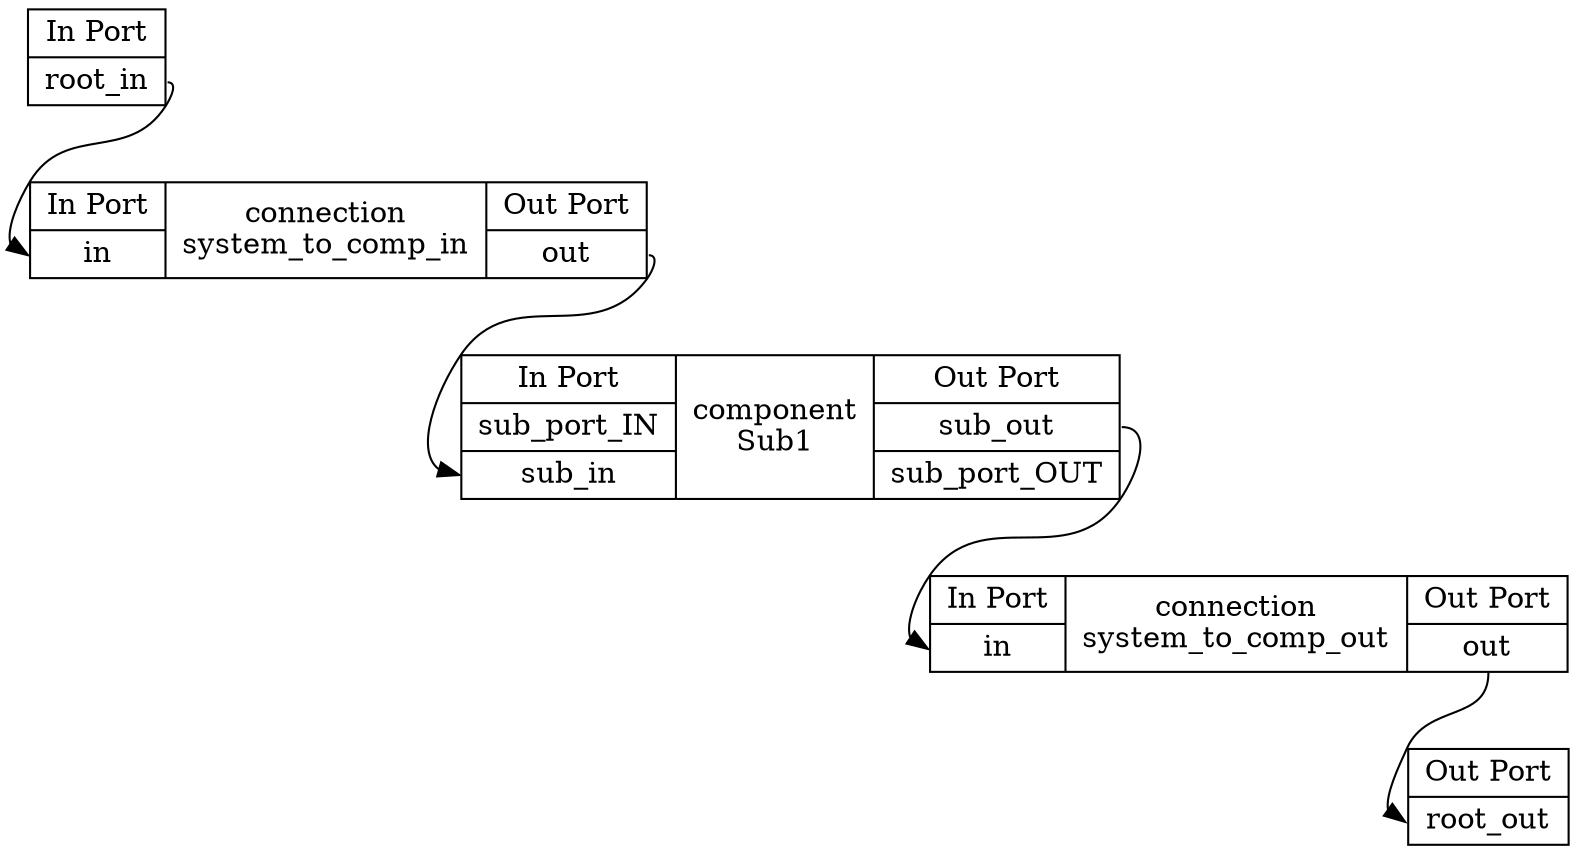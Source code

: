 digraph "component:$$AWAS#Root_two_references_Instance" {

  rankdir=TB

   "component:$$AWAS$Root_two_references_Instance#Sub1" [label="{In Port|<sub_port_IN>sub_port_IN|<sub_in>sub_in} |component\nSub1|{Out Port|<sub_out>sub_out|<sub_port_OUT>sub_port_OUT} ",  shape="record"] 
   "connection:$$AWAS$Root_two_references_Instance#system_to_comp_in" [label="{In Port|<in>in} |connection\nsystem_to_comp_in|{Out Port|<out>out} ",  shape="record"] 
   "connection:$$AWAS$Root_two_references_Instance#system_to_comp_out" [label="{In Port|<in>in} |connection\nsystem_to_comp_out|{Out Port|<out>out} ",  shape="record"] 
   "port-in:$$AWAS$Root_two_references_Instance#root_in" [label="{In Port|<root_in>root_in}", rank="source", shape="record"] 
   "port-out:$$AWAS$Root_two_references_Instance#root_out" [label="{Out Port|<root_out>root_out}", rank="sink", shape="record"] 

   "component:$$AWAS$Root_two_references_Instance#Sub1" -> "connection:$$AWAS$Root_two_references_Instance#system_to_comp_out" [headport=in, tailport=sub_out] 
   "connection:$$AWAS$Root_two_references_Instance#system_to_comp_in" -> "component:$$AWAS$Root_two_references_Instance#Sub1" [headport=sub_in, tailport=out] 
   "connection:$$AWAS$Root_two_references_Instance#system_to_comp_out" -> "port-out:$$AWAS$Root_two_references_Instance#root_out" [headport=root_out, tailport=out] 
   "port-in:$$AWAS$Root_two_references_Instance#root_in" -> "connection:$$AWAS$Root_two_references_Instance#system_to_comp_in" [headport=in, tailport=root_in] 

}